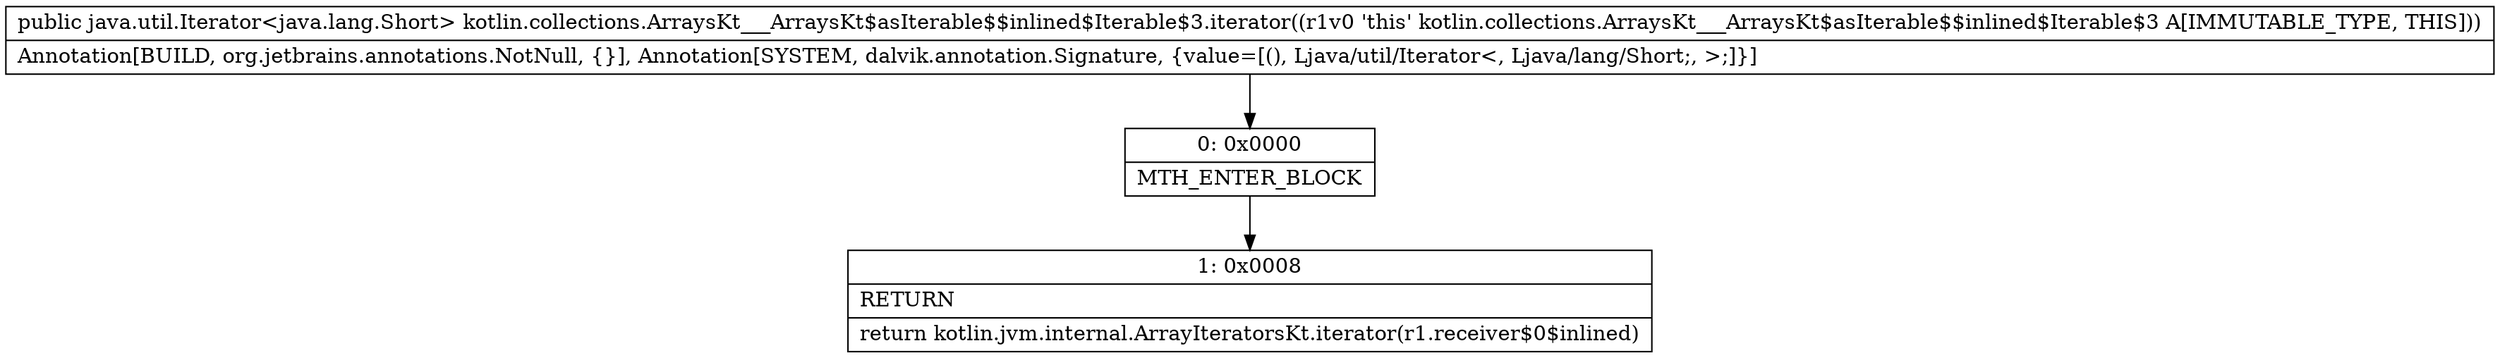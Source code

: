 digraph "CFG forkotlin.collections.ArraysKt___ArraysKt$asIterable$$inlined$Iterable$3.iterator()Ljava\/util\/Iterator;" {
Node_0 [shape=record,label="{0\:\ 0x0000|MTH_ENTER_BLOCK\l}"];
Node_1 [shape=record,label="{1\:\ 0x0008|RETURN\l|return kotlin.jvm.internal.ArrayIteratorsKt.iterator(r1.receiver$0$inlined)\l}"];
MethodNode[shape=record,label="{public java.util.Iterator\<java.lang.Short\> kotlin.collections.ArraysKt___ArraysKt$asIterable$$inlined$Iterable$3.iterator((r1v0 'this' kotlin.collections.ArraysKt___ArraysKt$asIterable$$inlined$Iterable$3 A[IMMUTABLE_TYPE, THIS]))  | Annotation[BUILD, org.jetbrains.annotations.NotNull, \{\}], Annotation[SYSTEM, dalvik.annotation.Signature, \{value=[(), Ljava\/util\/Iterator\<, Ljava\/lang\/Short;, \>;]\}]\l}"];
MethodNode -> Node_0;
Node_0 -> Node_1;
}


